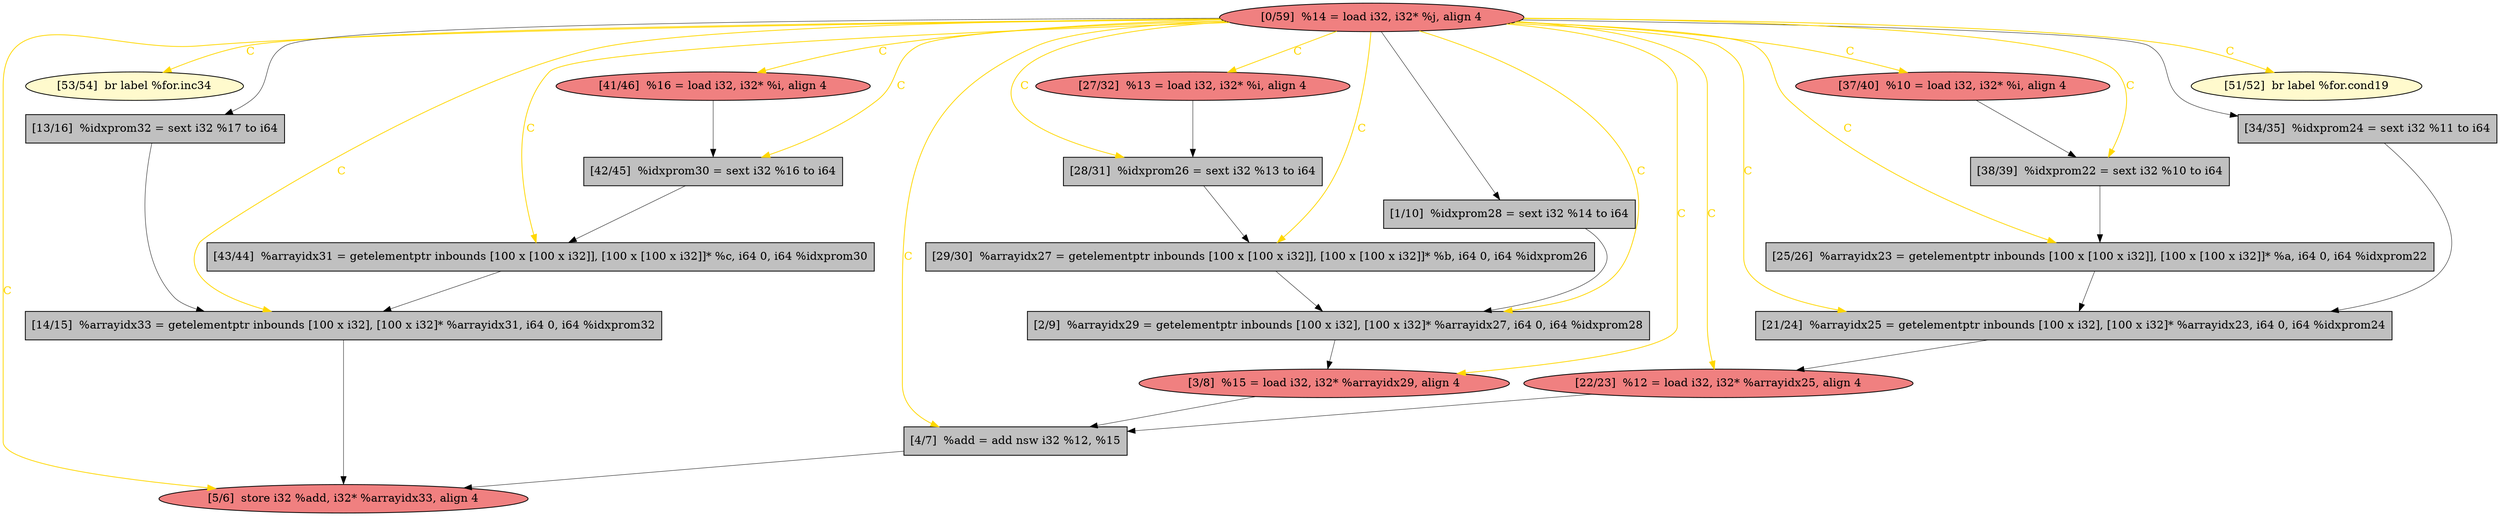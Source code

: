 
digraph G {


node1614 [fillcolor=grey,label="[42/45]  %idxprom30 = sext i32 %16 to i64",shape=rectangle,style=filled ]
node1613 [fillcolor=lemonchiffon,label="[53/54]  br label %for.inc34",shape=ellipse,style=filled ]
node1612 [fillcolor=grey,label="[43/44]  %arrayidx31 = getelementptr inbounds [100 x [100 x i32]], [100 x [100 x i32]]* %c, i64 0, i64 %idxprom30",shape=rectangle,style=filled ]
node1611 [fillcolor=grey,label="[2/9]  %arrayidx29 = getelementptr inbounds [100 x i32], [100 x i32]* %arrayidx27, i64 0, i64 %idxprom28",shape=rectangle,style=filled ]
node1610 [fillcolor=grey,label="[34/35]  %idxprom24 = sext i32 %11 to i64",shape=rectangle,style=filled ]
node1609 [fillcolor=grey,label="[28/31]  %idxprom26 = sext i32 %13 to i64",shape=rectangle,style=filled ]
node1597 [fillcolor=lightcoral,label="[37/40]  %10 = load i32, i32* %i, align 4",shape=ellipse,style=filled ]
node1594 [fillcolor=grey,label="[29/30]  %arrayidx27 = getelementptr inbounds [100 x [100 x i32]], [100 x [100 x i32]]* %b, i64 0, i64 %idxprom26",shape=rectangle,style=filled ]
node1606 [fillcolor=lightcoral,label="[5/6]  store i32 %add, i32* %arrayidx33, align 4",shape=ellipse,style=filled ]
node1595 [fillcolor=grey,label="[38/39]  %idxprom22 = sext i32 %10 to i64",shape=rectangle,style=filled ]
node1593 [fillcolor=grey,label="[21/24]  %arrayidx25 = getelementptr inbounds [100 x i32], [100 x i32]* %arrayidx23, i64 0, i64 %idxprom24",shape=rectangle,style=filled ]
node1599 [fillcolor=grey,label="[14/15]  %arrayidx33 = getelementptr inbounds [100 x i32], [100 x i32]* %arrayidx31, i64 0, i64 %idxprom32",shape=rectangle,style=filled ]
node1600 [fillcolor=grey,label="[1/10]  %idxprom28 = sext i32 %14 to i64",shape=rectangle,style=filled ]
node1601 [fillcolor=lightcoral,label="[3/8]  %15 = load i32, i32* %arrayidx29, align 4",shape=ellipse,style=filled ]
node1602 [fillcolor=lightcoral,label="[0/59]  %14 = load i32, i32* %j, align 4",shape=ellipse,style=filled ]
node1603 [fillcolor=lightcoral,label="[22/23]  %12 = load i32, i32* %arrayidx25, align 4",shape=ellipse,style=filled ]
node1596 [fillcolor=lightcoral,label="[27/32]  %13 = load i32, i32* %i, align 4",shape=ellipse,style=filled ]
node1604 [fillcolor=grey,label="[25/26]  %arrayidx23 = getelementptr inbounds [100 x [100 x i32]], [100 x [100 x i32]]* %a, i64 0, i64 %idxprom22",shape=rectangle,style=filled ]
node1605 [fillcolor=grey,label="[13/16]  %idxprom32 = sext i32 %17 to i64",shape=rectangle,style=filled ]
node1598 [fillcolor=lightcoral,label="[41/46]  %16 = load i32, i32* %i, align 4",shape=ellipse,style=filled ]
node1607 [fillcolor=grey,label="[4/7]  %add = add nsw i32 %12, %15",shape=rectangle,style=filled ]
node1608 [fillcolor=lemonchiffon,label="[51/52]  br label %for.cond19",shape=ellipse,style=filled ]

node1614->node1612 [style=solid,color=black,label="",penwidth=0.5,fontcolor=black ]
node1603->node1607 [style=solid,color=black,label="",penwidth=0.5,fontcolor=black ]
node1602->node1606 [style=solid,color=gold,label="C",penwidth=1.0,fontcolor=gold ]
node1597->node1595 [style=solid,color=black,label="",penwidth=0.5,fontcolor=black ]
node1602->node1601 [style=solid,color=gold,label="C",penwidth=1.0,fontcolor=gold ]
node1609->node1594 [style=solid,color=black,label="",penwidth=0.5,fontcolor=black ]
node1604->node1593 [style=solid,color=black,label="",penwidth=0.5,fontcolor=black ]
node1602->node1614 [style=solid,color=gold,label="C",penwidth=1.0,fontcolor=gold ]
node1596->node1609 [style=solid,color=black,label="",penwidth=0.5,fontcolor=black ]
node1602->node1600 [style=solid,color=black,label="",penwidth=0.5,fontcolor=black ]
node1607->node1606 [style=solid,color=black,label="",penwidth=0.5,fontcolor=black ]
node1611->node1601 [style=solid,color=black,label="",penwidth=0.5,fontcolor=black ]
node1602->node1604 [style=solid,color=gold,label="C",penwidth=1.0,fontcolor=gold ]
node1602->node1607 [style=solid,color=gold,label="C",penwidth=1.0,fontcolor=gold ]
node1602->node1603 [style=solid,color=gold,label="C",penwidth=1.0,fontcolor=gold ]
node1601->node1607 [style=solid,color=black,label="",penwidth=0.5,fontcolor=black ]
node1593->node1603 [style=solid,color=black,label="",penwidth=0.5,fontcolor=black ]
node1602->node1605 [style=solid,color=black,label="",penwidth=0.5,fontcolor=black ]
node1598->node1614 [style=solid,color=black,label="",penwidth=0.5,fontcolor=black ]
node1602->node1599 [style=solid,color=gold,label="C",penwidth=1.0,fontcolor=gold ]
node1600->node1611 [style=solid,color=black,label="",penwidth=0.5,fontcolor=black ]
node1595->node1604 [style=solid,color=black,label="",penwidth=0.5,fontcolor=black ]
node1602->node1613 [style=solid,color=gold,label="C",penwidth=1.0,fontcolor=gold ]
node1602->node1612 [style=solid,color=gold,label="C",penwidth=1.0,fontcolor=gold ]
node1594->node1611 [style=solid,color=black,label="",penwidth=0.5,fontcolor=black ]
node1610->node1593 [style=solid,color=black,label="",penwidth=0.5,fontcolor=black ]
node1602->node1596 [style=solid,color=gold,label="C",penwidth=1.0,fontcolor=gold ]
node1602->node1610 [style=solid,color=black,label="",penwidth=0.5,fontcolor=black ]
node1605->node1599 [style=solid,color=black,label="",penwidth=0.5,fontcolor=black ]
node1612->node1599 [style=solid,color=black,label="",penwidth=0.5,fontcolor=black ]
node1602->node1608 [style=solid,color=gold,label="C",penwidth=1.0,fontcolor=gold ]
node1602->node1611 [style=solid,color=gold,label="C",penwidth=1.0,fontcolor=gold ]
node1602->node1609 [style=solid,color=gold,label="C",penwidth=1.0,fontcolor=gold ]
node1602->node1594 [style=solid,color=gold,label="C",penwidth=1.0,fontcolor=gold ]
node1602->node1598 [style=solid,color=gold,label="C",penwidth=1.0,fontcolor=gold ]
node1599->node1606 [style=solid,color=black,label="",penwidth=0.5,fontcolor=black ]
node1602->node1593 [style=solid,color=gold,label="C",penwidth=1.0,fontcolor=gold ]
node1602->node1595 [style=solid,color=gold,label="C",penwidth=1.0,fontcolor=gold ]
node1602->node1597 [style=solid,color=gold,label="C",penwidth=1.0,fontcolor=gold ]


}

